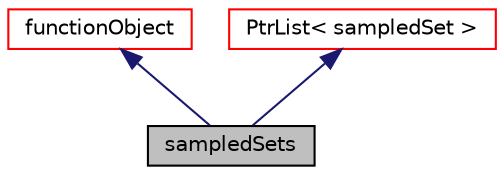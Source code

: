 digraph "sampledSets"
{
  bgcolor="transparent";
  edge [fontname="Helvetica",fontsize="10",labelfontname="Helvetica",labelfontsize="10"];
  node [fontname="Helvetica",fontsize="10",shape=record];
  Node6 [label="sampledSets",height=0.2,width=0.4,color="black", fillcolor="grey75", style="filled", fontcolor="black"];
  Node7 -> Node6 [dir="back",color="midnightblue",fontsize="10",style="solid",fontname="Helvetica"];
  Node7 [label="functionObject",height=0.2,width=0.4,color="red",URL="$a27217.html",tooltip="Abstract base-class for Time/database function objects. "];
  Node9 -> Node6 [dir="back",color="midnightblue",fontsize="10",style="solid",fontname="Helvetica"];
  Node9 [label="PtrList\< sampledSet \>",height=0.2,width=0.4,color="red",URL="$a27029.html"];
}

